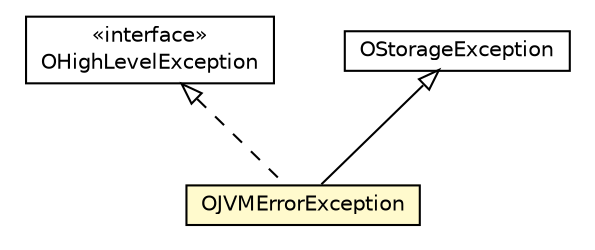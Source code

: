 #!/usr/local/bin/dot
#
# Class diagram 
# Generated by UMLGraph version R5_6-24-gf6e263 (http://www.umlgraph.org/)
#

digraph G {
	edge [fontname="Helvetica",fontsize=10,labelfontname="Helvetica",labelfontsize=10];
	node [fontname="Helvetica",fontsize=10,shape=plaintext];
	nodesep=0.25;
	ranksep=0.5;
	// com.orientechnologies.common.exception.OHighLevelException
	c4048542 [label=<<table title="com.orientechnologies.common.exception.OHighLevelException" border="0" cellborder="1" cellspacing="0" cellpadding="2" port="p" href="../../../common/exception/OHighLevelException.html">
		<tr><td><table border="0" cellspacing="0" cellpadding="1">
<tr><td align="center" balign="center"> &#171;interface&#187; </td></tr>
<tr><td align="center" balign="center"> OHighLevelException </td></tr>
		</table></td></tr>
		</table>>, URL="../../../common/exception/OHighLevelException.html", fontname="Helvetica", fontcolor="black", fontsize=10.0];
	// com.orientechnologies.orient.core.exception.OJVMErrorException
	c4050000 [label=<<table title="com.orientechnologies.orient.core.exception.OJVMErrorException" border="0" cellborder="1" cellspacing="0" cellpadding="2" port="p" bgcolor="lemonChiffon" href="./OJVMErrorException.html">
		<tr><td><table border="0" cellspacing="0" cellpadding="1">
<tr><td align="center" balign="center"> OJVMErrorException </td></tr>
		</table></td></tr>
		</table>>, URL="./OJVMErrorException.html", fontname="Helvetica", fontcolor="black", fontsize=10.0];
	// com.orientechnologies.orient.core.exception.OStorageException
	c4050007 [label=<<table title="com.orientechnologies.orient.core.exception.OStorageException" border="0" cellborder="1" cellspacing="0" cellpadding="2" port="p" href="./OStorageException.html">
		<tr><td><table border="0" cellspacing="0" cellpadding="1">
<tr><td align="center" balign="center"> OStorageException </td></tr>
		</table></td></tr>
		</table>>, URL="./OStorageException.html", fontname="Helvetica", fontcolor="black", fontsize=10.0];
	//com.orientechnologies.orient.core.exception.OJVMErrorException extends com.orientechnologies.orient.core.exception.OStorageException
	c4050007:p -> c4050000:p [dir=back,arrowtail=empty];
	//com.orientechnologies.orient.core.exception.OJVMErrorException implements com.orientechnologies.common.exception.OHighLevelException
	c4048542:p -> c4050000:p [dir=back,arrowtail=empty,style=dashed];
}

